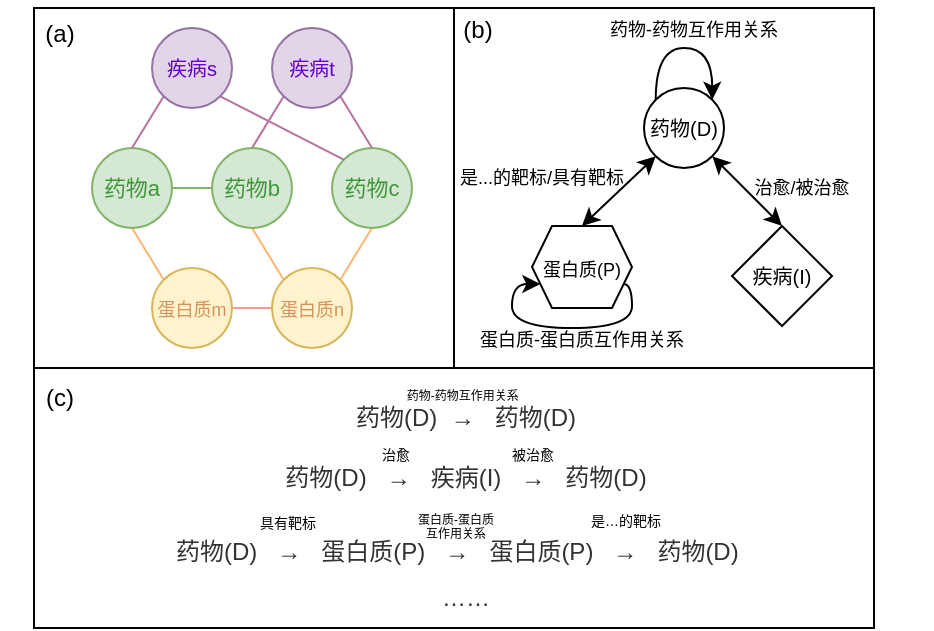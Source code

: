 <mxfile version="24.2.0" type="github">
  <diagram name="第 1 页" id="mQiorSThcrPRSdaQ8d4-">
    <mxGraphModel dx="630" dy="446" grid="1" gridSize="10" guides="1" tooltips="1" connect="1" arrows="1" fold="1" page="1" pageScale="1" pageWidth="827" pageHeight="1169" math="0" shadow="0">
      <root>
        <mxCell id="0" />
        <mxCell id="1" parent="0" />
        <mxCell id="XeZJ_jHENDwoYxKy2DD4-1" value="" style="rounded=0;whiteSpace=wrap;html=1;" vertex="1" parent="1">
          <mxGeometry x="171" y="90" width="210" height="180" as="geometry" />
        </mxCell>
        <mxCell id="XeZJ_jHENDwoYxKy2DD4-10" style="edgeStyle=orthogonalEdgeStyle;rounded=0;orthogonalLoop=1;jettySize=auto;html=1;exitX=1;exitY=0.5;exitDx=0;exitDy=0;entryX=0;entryY=0.5;entryDx=0;entryDy=0;endArrow=none;endFill=0;fillColor=#d5e8d4;strokeColor=#82b366;" edge="1" parent="1" source="XeZJ_jHENDwoYxKy2DD4-2" target="XeZJ_jHENDwoYxKy2DD4-3">
          <mxGeometry relative="1" as="geometry" />
        </mxCell>
        <mxCell id="XeZJ_jHENDwoYxKy2DD4-11" style="rounded=0;orthogonalLoop=1;jettySize=auto;html=1;exitX=0.5;exitY=1;exitDx=0;exitDy=0;entryX=0;entryY=0;entryDx=0;entryDy=0;endArrow=none;endFill=0;strokeColor=#FFB570;" edge="1" parent="1" source="XeZJ_jHENDwoYxKy2DD4-2" target="XeZJ_jHENDwoYxKy2DD4-6">
          <mxGeometry relative="1" as="geometry" />
        </mxCell>
        <mxCell id="XeZJ_jHENDwoYxKy2DD4-2" value="&lt;font color=&quot;#3f9639&quot; style=&quot;font-size: 11px;&quot;&gt;药物a&lt;/font&gt;" style="ellipse;whiteSpace=wrap;html=1;aspect=fixed;fillColor=#d5e8d4;strokeColor=#82b366;fontSize=11;" vertex="1" parent="1">
          <mxGeometry x="200" y="160" width="40" height="40" as="geometry" />
        </mxCell>
        <mxCell id="XeZJ_jHENDwoYxKy2DD4-12" style="rounded=0;orthogonalLoop=1;jettySize=auto;html=1;exitX=0.5;exitY=1;exitDx=0;exitDy=0;entryX=0;entryY=0;entryDx=0;entryDy=0;endArrow=none;endFill=0;strokeColor=#FFB570;" edge="1" parent="1" source="XeZJ_jHENDwoYxKy2DD4-3" target="XeZJ_jHENDwoYxKy2DD4-7">
          <mxGeometry relative="1" as="geometry" />
        </mxCell>
        <mxCell id="XeZJ_jHENDwoYxKy2DD4-18" style="rounded=0;orthogonalLoop=1;jettySize=auto;html=1;exitX=0.5;exitY=0;exitDx=0;exitDy=0;entryX=0;entryY=1;entryDx=0;entryDy=0;strokeColor=#B5739D;endArrow=none;endFill=0;" edge="1" parent="1" source="XeZJ_jHENDwoYxKy2DD4-3" target="XeZJ_jHENDwoYxKy2DD4-9">
          <mxGeometry relative="1" as="geometry" />
        </mxCell>
        <mxCell id="XeZJ_jHENDwoYxKy2DD4-3" value="&lt;font color=&quot;#3f9639&quot; style=&quot;font-size: 11px;&quot;&gt;药物b&lt;/font&gt;" style="ellipse;whiteSpace=wrap;html=1;aspect=fixed;fillColor=#d5e8d4;strokeColor=#82b366;fontSize=11;" vertex="1" parent="1">
          <mxGeometry x="260" y="160" width="40" height="40" as="geometry" />
        </mxCell>
        <mxCell id="XeZJ_jHENDwoYxKy2DD4-13" style="rounded=0;orthogonalLoop=1;jettySize=auto;html=1;exitX=0.5;exitY=1;exitDx=0;exitDy=0;entryX=1;entryY=0;entryDx=0;entryDy=0;endArrow=none;endFill=0;strokeColor=#FFB570;" edge="1" parent="1" source="XeZJ_jHENDwoYxKy2DD4-5" target="XeZJ_jHENDwoYxKy2DD4-7">
          <mxGeometry relative="1" as="geometry" />
        </mxCell>
        <mxCell id="XeZJ_jHENDwoYxKy2DD4-5" value="&lt;font color=&quot;#3f9639&quot; style=&quot;font-size: 11px;&quot;&gt;药物c&lt;/font&gt;" style="ellipse;whiteSpace=wrap;html=1;aspect=fixed;fillColor=#d5e8d4;strokeColor=#82b366;fontSize=11;" vertex="1" parent="1">
          <mxGeometry x="320" y="160" width="40" height="40" as="geometry" />
        </mxCell>
        <mxCell id="XeZJ_jHENDwoYxKy2DD4-38" style="edgeStyle=orthogonalEdgeStyle;rounded=0;orthogonalLoop=1;jettySize=auto;html=1;exitX=1;exitY=0.5;exitDx=0;exitDy=0;entryX=0;entryY=0.5;entryDx=0;entryDy=0;strokeColor=#F19C99;endArrow=none;endFill=0;" edge="1" parent="1" source="XeZJ_jHENDwoYxKy2DD4-6" target="XeZJ_jHENDwoYxKy2DD4-7">
          <mxGeometry relative="1" as="geometry" />
        </mxCell>
        <mxCell id="XeZJ_jHENDwoYxKy2DD4-6" value="&lt;font style=&quot;font-size: 9px;&quot; color=&quot;#d1945c&quot;&gt;蛋白质m&lt;/font&gt;" style="ellipse;whiteSpace=wrap;html=1;aspect=fixed;fillColor=#fff2cc;strokeColor=#d6b656;" vertex="1" parent="1">
          <mxGeometry x="230" y="220" width="40" height="40" as="geometry" />
        </mxCell>
        <mxCell id="XeZJ_jHENDwoYxKy2DD4-7" value="&lt;font style=&quot;font-size: 9px;&quot; color=&quot;#d1945c&quot;&gt;蛋白质n&lt;/font&gt;" style="ellipse;whiteSpace=wrap;html=1;aspect=fixed;fillColor=#fff2cc;strokeColor=#d6b656;" vertex="1" parent="1">
          <mxGeometry x="290" y="220" width="40" height="40" as="geometry" />
        </mxCell>
        <mxCell id="XeZJ_jHENDwoYxKy2DD4-14" style="rounded=0;orthogonalLoop=1;jettySize=auto;html=1;exitX=0;exitY=1;exitDx=0;exitDy=0;entryX=0.5;entryY=0;entryDx=0;entryDy=0;endArrow=none;endFill=0;strokeColor=#B5739D;" edge="1" parent="1" source="XeZJ_jHENDwoYxKy2DD4-8" target="XeZJ_jHENDwoYxKy2DD4-2">
          <mxGeometry relative="1" as="geometry" />
        </mxCell>
        <mxCell id="XeZJ_jHENDwoYxKy2DD4-15" style="rounded=0;orthogonalLoop=1;jettySize=auto;html=1;exitX=1;exitY=1;exitDx=0;exitDy=0;entryX=0;entryY=0;entryDx=0;entryDy=0;endArrow=none;endFill=0;strokeColor=#B5739D;" edge="1" parent="1" source="XeZJ_jHENDwoYxKy2DD4-8" target="XeZJ_jHENDwoYxKy2DD4-5">
          <mxGeometry relative="1" as="geometry" />
        </mxCell>
        <mxCell id="XeZJ_jHENDwoYxKy2DD4-8" value="&lt;font color=&quot;#6600cc&quot; style=&quot;font-size: 10px;&quot;&gt;疾病s&lt;/font&gt;" style="ellipse;whiteSpace=wrap;html=1;aspect=fixed;fillColor=#e1d5e7;strokeColor=#9673a6;" vertex="1" parent="1">
          <mxGeometry x="230" y="100" width="40" height="40" as="geometry" />
        </mxCell>
        <mxCell id="XeZJ_jHENDwoYxKy2DD4-17" style="rounded=0;orthogonalLoop=1;jettySize=auto;html=1;exitX=1;exitY=1;exitDx=0;exitDy=0;entryX=0.5;entryY=0;entryDx=0;entryDy=0;endArrow=none;endFill=0;strokeColor=#B5739D;" edge="1" parent="1" source="XeZJ_jHENDwoYxKy2DD4-9" target="XeZJ_jHENDwoYxKy2DD4-5">
          <mxGeometry relative="1" as="geometry" />
        </mxCell>
        <mxCell id="XeZJ_jHENDwoYxKy2DD4-9" value="&lt;font color=&quot;#6600cc&quot; style=&quot;font-size: 10px;&quot;&gt;疾病t&lt;/font&gt;" style="ellipse;whiteSpace=wrap;html=1;aspect=fixed;fillColor=#e1d5e7;strokeColor=#9673a6;" vertex="1" parent="1">
          <mxGeometry x="290" y="100" width="40" height="40" as="geometry" />
        </mxCell>
        <mxCell id="XeZJ_jHENDwoYxKy2DD4-20" value="" style="rounded=0;whiteSpace=wrap;html=1;" vertex="1" parent="1">
          <mxGeometry x="381" y="90" width="210" height="180" as="geometry" />
        </mxCell>
        <mxCell id="XeZJ_jHENDwoYxKy2DD4-29" style="rounded=0;orthogonalLoop=1;jettySize=auto;html=1;exitX=1;exitY=1;exitDx=0;exitDy=0;entryX=0.5;entryY=0;entryDx=0;entryDy=0;startArrow=classic;startFill=1;" edge="1" parent="1" source="XeZJ_jHENDwoYxKy2DD4-22" target="XeZJ_jHENDwoYxKy2DD4-28">
          <mxGeometry relative="1" as="geometry" />
        </mxCell>
        <mxCell id="XeZJ_jHENDwoYxKy2DD4-22" value="&lt;font style=&quot;font-size: 10px;&quot;&gt;药物(D)&lt;/font&gt;" style="ellipse;whiteSpace=wrap;html=1;aspect=fixed;fontSize=11;" vertex="1" parent="1">
          <mxGeometry x="476" y="130" width="40" height="40" as="geometry" />
        </mxCell>
        <mxCell id="XeZJ_jHENDwoYxKy2DD4-24" style="edgeStyle=orthogonalEdgeStyle;rounded=0;orthogonalLoop=1;jettySize=auto;html=1;exitX=0;exitY=0;exitDx=0;exitDy=0;entryX=1;entryY=0;entryDx=0;entryDy=0;curved=1;" edge="1" parent="1" source="XeZJ_jHENDwoYxKy2DD4-22" target="XeZJ_jHENDwoYxKy2DD4-22">
          <mxGeometry relative="1" as="geometry">
            <Array as="points">
              <mxPoint x="482" y="110" />
              <mxPoint x="510" y="110" />
            </Array>
          </mxGeometry>
        </mxCell>
        <mxCell id="XeZJ_jHENDwoYxKy2DD4-25" value="药物-药物互作用关系" style="text;html=1;align=center;verticalAlign=middle;whiteSpace=wrap;rounded=0;fontSize=9;" vertex="1" parent="1">
          <mxGeometry x="414" y="86" width="174" height="30" as="geometry" />
        </mxCell>
        <mxCell id="XeZJ_jHENDwoYxKy2DD4-33" style="rounded=0;orthogonalLoop=1;jettySize=auto;html=1;exitX=0.5;exitY=0;exitDx=0;exitDy=0;entryX=0;entryY=1;entryDx=0;entryDy=0;startArrow=classic;startFill=1;" edge="1" parent="1" source="XeZJ_jHENDwoYxKy2DD4-27" target="XeZJ_jHENDwoYxKy2DD4-22">
          <mxGeometry relative="1" as="geometry" />
        </mxCell>
        <mxCell id="XeZJ_jHENDwoYxKy2DD4-27" value="&lt;span style=&quot;font-size: 9px;&quot;&gt;蛋白质(P)&lt;/span&gt;" style="shape=hexagon;perimeter=hexagonPerimeter2;whiteSpace=wrap;html=1;fixedSize=1;size=10;" vertex="1" parent="1">
          <mxGeometry x="420" y="199" width="50" height="41" as="geometry" />
        </mxCell>
        <mxCell id="XeZJ_jHENDwoYxKy2DD4-28" value="&lt;span style=&quot;font-size: 10px;&quot;&gt;疾病(I)&lt;/span&gt;" style="rhombus;whiteSpace=wrap;html=1;" vertex="1" parent="1">
          <mxGeometry x="520" y="199" width="50" height="50" as="geometry" />
        </mxCell>
        <mxCell id="XeZJ_jHENDwoYxKy2DD4-31" value="治愈/被治愈" style="text;html=1;align=center;verticalAlign=middle;whiteSpace=wrap;rounded=0;fontSize=9;" vertex="1" parent="1">
          <mxGeometry x="490" y="165" width="130" height="30" as="geometry" />
        </mxCell>
        <mxCell id="XeZJ_jHENDwoYxKy2DD4-34" value="是...的靶标/具有靶标" style="text;html=1;align=center;verticalAlign=middle;whiteSpace=wrap;rounded=0;fontSize=9;" vertex="1" parent="1">
          <mxGeometry x="360" y="160" width="130" height="30" as="geometry" />
        </mxCell>
        <mxCell id="XeZJ_jHENDwoYxKy2DD4-35" value="" style="rounded=0;whiteSpace=wrap;html=1;" vertex="1" parent="1">
          <mxGeometry x="171" y="270" width="420" height="130" as="geometry" />
        </mxCell>
        <mxCell id="XeZJ_jHENDwoYxKy2DD4-36" value="&lt;font style=&quot;font-size: 12px;&quot;&gt;&lt;span style=&quot;color: rgb(51, 51, 51); font-family: Arial, sans-serif; text-align: start; background-color: rgb(255, 255, 255);&quot;&gt;药物(D)&amp;nbsp; &amp;nbsp;→&amp;nbsp; &amp;nbsp;疾病(I)&amp;nbsp; &amp;nbsp;&lt;/span&gt;&lt;span style=&quot;color: rgb(51, 51, 51); font-family: Arial, sans-serif; text-align: start; background-color: rgb(255, 255, 255);&quot;&gt;→&amp;nbsp; &amp;nbsp;&lt;/span&gt;&lt;span style=&quot;color: rgb(51, 51, 51); font-family: Arial, sans-serif; text-align: start; background-color: rgb(255, 255, 255);&quot;&gt;药物(D)&lt;/span&gt;&lt;/font&gt;" style="text;html=1;align=center;verticalAlign=middle;whiteSpace=wrap;rounded=0;" vertex="1" parent="1">
          <mxGeometry x="290" y="310" width="194" height="30" as="geometry" />
        </mxCell>
        <mxCell id="XeZJ_jHENDwoYxKy2DD4-37" value="&lt;div style=&quot;text-align: start;&quot;&gt;&lt;br&gt;&lt;/div&gt;" style="text;html=1;align=center;verticalAlign=middle;whiteSpace=wrap;rounded=0;" vertex="1" parent="1">
          <mxGeometry x="290" y="340" width="194" height="30" as="geometry" />
        </mxCell>
        <mxCell id="XeZJ_jHENDwoYxKy2DD4-41" value="蛋白质-蛋白质互作用关系" style="text;html=1;align=center;verticalAlign=middle;whiteSpace=wrap;rounded=0;fontSize=9;" vertex="1" parent="1">
          <mxGeometry x="358" y="241" width="174" height="30" as="geometry" />
        </mxCell>
        <mxCell id="XeZJ_jHENDwoYxKy2DD4-43" style="edgeStyle=orthogonalEdgeStyle;rounded=0;orthogonalLoop=1;jettySize=auto;html=1;exitX=1;exitY=0.75;exitDx=0;exitDy=0;entryX=0;entryY=0.75;entryDx=0;entryDy=0;curved=1;" edge="1" parent="1" source="XeZJ_jHENDwoYxKy2DD4-27" target="XeZJ_jHENDwoYxKy2DD4-27">
          <mxGeometry relative="1" as="geometry">
            <Array as="points">
              <mxPoint x="470" y="228" />
              <mxPoint x="470" y="250" />
              <mxPoint x="410" y="250" />
              <mxPoint x="410" y="228" />
            </Array>
          </mxGeometry>
        </mxCell>
        <mxCell id="XeZJ_jHENDwoYxKy2DD4-44" value="&lt;span style=&quot;font-size: 12px; font-style: normal; font-variant-ligatures: normal; font-variant-caps: normal; font-weight: 400; letter-spacing: normal; orphans: 2; text-indent: 0px; text-transform: none; widows: 2; word-spacing: 0px; -webkit-text-stroke-width: 0px; white-space: normal; text-decoration-thickness: initial; text-decoration-style: initial; text-decoration-color: initial; color: rgb(51, 51, 51); font-family: Arial, sans-serif; text-align: start; background-color: rgb(255, 255, 255);&quot;&gt;药物(D)&amp;nbsp; &amp;nbsp;→&amp;nbsp; &amp;nbsp;蛋白质(P)&amp;nbsp; &amp;nbsp;&lt;/span&gt;&lt;span style=&quot;font-size: 12px; font-style: normal; font-variant-ligatures: normal; font-variant-caps: normal; font-weight: 400; letter-spacing: normal; orphans: 2; text-indent: 0px; text-transform: none; widows: 2; word-spacing: 0px; -webkit-text-stroke-width: 0px; white-space: normal; text-decoration-thickness: initial; text-decoration-style: initial; text-decoration-color: initial; color: rgb(51, 51, 51); font-family: Arial, sans-serif; text-align: start; background-color: rgb(255, 255, 255);&quot;&gt;→&amp;nbsp; &amp;nbsp;&lt;/span&gt;&lt;span style=&quot;font-size: 12px; font-style: normal; font-variant-ligatures: normal; font-variant-caps: normal; font-weight: 400; letter-spacing: normal; orphans: 2; text-indent: 0px; text-transform: none; widows: 2; word-spacing: 0px; -webkit-text-stroke-width: 0px; white-space: normal; text-decoration-thickness: initial; text-decoration-style: initial; text-decoration-color: initial; color: rgb(51, 51, 51); font-family: Arial, sans-serif; text-align: start; background-color: rgb(255, 255, 255);&quot;&gt;蛋白质(P)&amp;nbsp; &amp;nbsp;→&amp;nbsp; &amp;nbsp;药物(D)&lt;/span&gt;" style="text;whiteSpace=wrap;html=1;" vertex="1" parent="1">
          <mxGeometry x="240" y="348" width="320" height="40" as="geometry" />
        </mxCell>
        <mxCell id="XeZJ_jHENDwoYxKy2DD4-45" value="&lt;font style=&quot;font-size: 7px;&quot;&gt;治愈&lt;/font&gt;" style="text;html=1;align=center;verticalAlign=middle;whiteSpace=wrap;rounded=0;" vertex="1" parent="1">
          <mxGeometry x="341" y="303" width="22" height="18" as="geometry" />
        </mxCell>
        <mxCell id="XeZJ_jHENDwoYxKy2DD4-46" value="&lt;font style=&quot;font-size: 7px;&quot;&gt;被治愈&lt;/font&gt;" style="text;html=1;align=center;verticalAlign=middle;whiteSpace=wrap;rounded=0;" vertex="1" parent="1">
          <mxGeometry x="405" y="303" width="31" height="18" as="geometry" />
        </mxCell>
        <mxCell id="XeZJ_jHENDwoYxKy2DD4-47" value="&lt;font style=&quot;font-size: 7px;&quot;&gt;具有靶标&lt;/font&gt;" style="text;html=1;align=center;verticalAlign=middle;whiteSpace=wrap;rounded=0;" vertex="1" parent="1">
          <mxGeometry x="283" y="337" width="30" height="18" as="geometry" />
        </mxCell>
        <mxCell id="XeZJ_jHENDwoYxKy2DD4-48" value="&lt;p style=&quot;line-height: 40%;&quot;&gt;&lt;span style=&quot;font-size: 6px;&quot;&gt;蛋白质-蛋白质互作用关系&lt;/span&gt;&lt;/p&gt;" style="text;html=1;align=center;verticalAlign=middle;whiteSpace=wrap;rounded=0;" vertex="1" parent="1">
          <mxGeometry x="360" y="339" width="44" height="18" as="geometry" />
        </mxCell>
        <mxCell id="XeZJ_jHENDwoYxKy2DD4-49" value="&lt;font style=&quot;font-size: 7px;&quot;&gt;是…的靶标&lt;/font&gt;" style="text;html=1;align=center;verticalAlign=middle;whiteSpace=wrap;rounded=0;" vertex="1" parent="1">
          <mxGeometry x="444" y="336" width="46" height="18" as="geometry" />
        </mxCell>
        <mxCell id="XeZJ_jHENDwoYxKy2DD4-50" value="(a)" style="text;html=1;align=center;verticalAlign=middle;whiteSpace=wrap;rounded=0;" vertex="1" parent="1">
          <mxGeometry x="154" y="88" width="60" height="30" as="geometry" />
        </mxCell>
        <mxCell id="XeZJ_jHENDwoYxKy2DD4-51" value="(b)" style="text;html=1;align=center;verticalAlign=middle;whiteSpace=wrap;rounded=0;" vertex="1" parent="1">
          <mxGeometry x="363" y="86" width="60" height="30" as="geometry" />
        </mxCell>
        <mxCell id="XeZJ_jHENDwoYxKy2DD4-52" value="(c)" style="text;html=1;align=center;verticalAlign=middle;whiteSpace=wrap;rounded=0;" vertex="1" parent="1">
          <mxGeometry x="154" y="270" width="60" height="30" as="geometry" />
        </mxCell>
        <mxCell id="XeZJ_jHENDwoYxKy2DD4-53" value="&lt;font style=&quot;font-size: 12px;&quot;&gt;&lt;span style=&quot;color: rgb(51, 51, 51); font-family: Arial, sans-serif; text-align: start; background-color: rgb(255, 255, 255);&quot;&gt;药物(D)&amp;nbsp;&amp;nbsp;&lt;/span&gt;&lt;span style=&quot;color: rgb(51, 51, 51); font-family: Arial, sans-serif; text-align: start; background-color: rgb(255, 255, 255);&quot;&gt;→&amp;nbsp; &amp;nbsp;&lt;/span&gt;&lt;span style=&quot;color: rgb(51, 51, 51); font-family: Arial, sans-serif; text-align: start; background-color: rgb(255, 255, 255);&quot;&gt;药物(D)&lt;/span&gt;&lt;/font&gt;" style="text;html=1;align=center;verticalAlign=middle;whiteSpace=wrap;rounded=0;" vertex="1" parent="1">
          <mxGeometry x="290" y="280" width="194" height="30" as="geometry" />
        </mxCell>
        <mxCell id="XeZJ_jHENDwoYxKy2DD4-55" value="&lt;p style=&quot;line-height: 50%;&quot;&gt;&lt;span style=&quot;font-size: 6px;&quot;&gt;&amp;nbsp;药物-药物&lt;/span&gt;&lt;span style=&quot;font-size: 6px; background-color: initial;&quot;&gt;互作用关系&lt;/span&gt;&lt;/p&gt;" style="text;html=1;align=center;verticalAlign=middle;whiteSpace=wrap;rounded=0;" vertex="1" parent="1">
          <mxGeometry x="350.5" y="273" width="67" height="18" as="geometry" />
        </mxCell>
        <mxCell id="XeZJ_jHENDwoYxKy2DD4-56" value="&lt;div style=&quot;text-align: start;&quot;&gt;&lt;font face=&quot;Arial, sans-serif&quot; color=&quot;#333333&quot;&gt;&lt;span style=&quot;background-color: rgb(255, 255, 255);&quot;&gt;……&lt;/span&gt;&lt;/font&gt;&lt;/div&gt;" style="text;html=1;align=center;verticalAlign=middle;whiteSpace=wrap;rounded=0;" vertex="1" parent="1">
          <mxGeometry x="290" y="370" width="194" height="30" as="geometry" />
        </mxCell>
      </root>
    </mxGraphModel>
  </diagram>
</mxfile>
